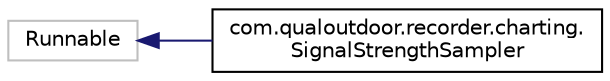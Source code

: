digraph "Graphical Class Hierarchy"
{
  edge [fontname="Helvetica",fontsize="10",labelfontname="Helvetica",labelfontsize="10"];
  node [fontname="Helvetica",fontsize="10",shape=record];
  rankdir="LR";
  Node1 [label="Runnable",height=0.2,width=0.4,color="grey75", fillcolor="white", style="filled"];
  Node1 -> Node2 [dir="back",color="midnightblue",fontsize="10",style="solid",fontname="Helvetica"];
  Node2 [label="com.qualoutdoor.recorder.charting.\lSignalStrengthSampler",height=0.2,width=0.4,color="black", fillcolor="white", style="filled",URL="$classcom_1_1qualoutdoor_1_1recorder_1_1charting_1_1SignalStrengthSampler.html"];
}
